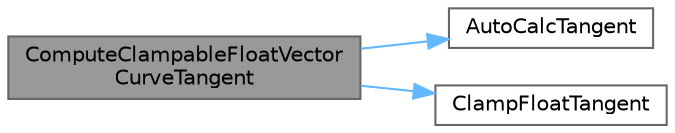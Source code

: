 digraph "ComputeClampableFloatVectorCurveTangent"
{
 // INTERACTIVE_SVG=YES
 // LATEX_PDF_SIZE
  bgcolor="transparent";
  edge [fontname=Helvetica,fontsize=10,labelfontname=Helvetica,labelfontsize=10];
  node [fontname=Helvetica,fontsize=10,shape=box,height=0.2,width=0.4];
  rankdir="LR";
  Node1 [id="Node000001",label="ComputeClampableFloatVector\lCurveTangent",height=0.2,width=0.4,color="gray40", fillcolor="grey60", style="filled", fontcolor="black",tooltip="Computes a tangent for the specified control point; supports clamping, but only works with floats or ..."];
  Node1 -> Node2 [id="edge1_Node000001_Node000002",color="steelblue1",style="solid",tooltip=" "];
  Node2 [id="Node000002",label="AutoCalcTangent",height=0.2,width=0.4,color="grey40", fillcolor="white", style="filled",URL="$d7/db8/InterpCurvePoint_8h.html#a7941421aae919910618fc80cb0884b4b",tooltip="Computes Tangent for a curve segment."];
  Node1 -> Node3 [id="edge2_Node000001_Node000003",color="steelblue1",style="solid",tooltip=" "];
  Node3 [id="Node000003",label="ClampFloatTangent",height=0.2,width=0.4,color="grey40", fillcolor="white", style="filled",URL="$d7/db8/InterpCurvePoint_8h.html#a7dc2831b6e327bc06a7bd0762bd269fb",tooltip="Clamps a tangent formed by the specified control point values."];
}
